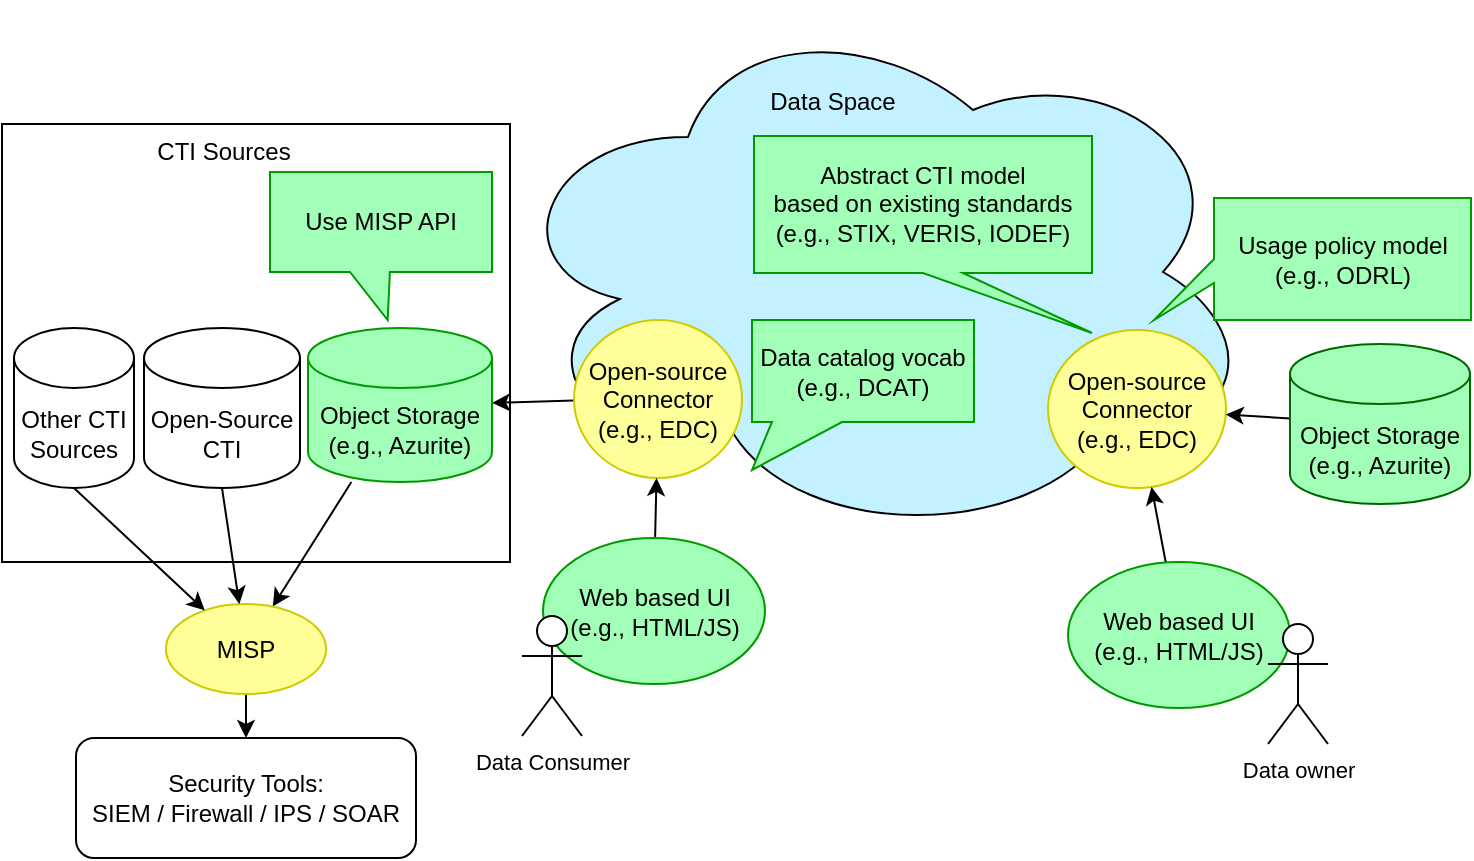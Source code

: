 <mxfile version="22.1.2" type="device">
  <diagram name="Page-1" id="ogQR0vbufsRBDoe3NQwy">
    <mxGraphModel dx="1174" dy="574" grid="1" gridSize="10" guides="1" tooltips="1" connect="1" arrows="1" fold="1" page="1" pageScale="1" pageWidth="1100" pageHeight="850" math="0" shadow="0">
      <root>
        <mxCell id="0" />
        <mxCell id="1" parent="0" />
        <mxCell id="HPTZdlK3wLMst6nRDZPx-6" value="" style="rounded=0;whiteSpace=wrap;html=1;" parent="1" vertex="1">
          <mxGeometry x="94" y="161" width="254" height="219" as="geometry" />
        </mxCell>
        <mxCell id="HPTZdlK3wLMst6nRDZPx-9" value="" style="rounded=0;orthogonalLoop=1;jettySize=auto;html=1;" parent="1" source="_ZGS0wOMplei5ZUW_Q5_-1" target="HPTZdlK3wLMst6nRDZPx-4" edge="1">
          <mxGeometry relative="1" as="geometry" />
        </mxCell>
        <mxCell id="CoPNUWldJfnN6J_34wdA-11" value="" style="ellipse;shape=cloud;whiteSpace=wrap;html=1;fillColor=#C4F1FF;" parent="1" vertex="1">
          <mxGeometry x="342" y="100" width="380" height="270" as="geometry" />
        </mxCell>
        <mxCell id="_ZGS0wOMplei5ZUW_Q5_-11" style="rounded=0;orthogonalLoop=1;jettySize=auto;html=1;" parent="1" source="fDsw_7z1_r8_yfR1lQKa-1" target="_ZGS0wOMplei5ZUW_Q5_-1" edge="1">
          <mxGeometry relative="1" as="geometry" />
        </mxCell>
        <mxCell id="fDsw_7z1_r8_yfR1lQKa-1" value="Open-source Connector&lt;br style=&quot;border-color: var(--border-color);&quot;&gt;(e.g., EDC)" style="ellipse;whiteSpace=wrap;html=1;aspect=fixed;strokeColor=#CCCC00;fillColor=#FFFF99;" parent="1" vertex="1">
          <mxGeometry x="380" y="259" width="84" height="79" as="geometry" />
        </mxCell>
        <mxCell id="fDsw_7z1_r8_yfR1lQKa-3" value="Open-source Connector&lt;br&gt;(e.g., EDC)" style="ellipse;whiteSpace=wrap;html=1;aspect=fixed;strokeColor=#CCCC00;fillColor=#FFFF99;" parent="1" vertex="1">
          <mxGeometry x="617" y="264" width="89" height="79" as="geometry" />
        </mxCell>
        <mxCell id="fDsw_7z1_r8_yfR1lQKa-5" value="Data Space" style="text;html=1;strokeColor=none;fillColor=none;align=center;verticalAlign=middle;whiteSpace=wrap;rounded=0;" parent="1" vertex="1">
          <mxGeometry x="469" y="135" width="81" height="30" as="geometry" />
        </mxCell>
        <mxCell id="_ZGS0wOMplei5ZUW_Q5_-1" value="Object Storage&lt;br style=&quot;border-color: var(--border-color);&quot;&gt;(e.g., Azurite)" style="shape=cylinder3;whiteSpace=wrap;html=1;boundedLbl=1;backgroundOutline=1;size=15;strokeColor=#009900;fillColor=#A1FFB7;" parent="1" vertex="1">
          <mxGeometry x="247" y="263" width="92" height="77" as="geometry" />
        </mxCell>
        <mxCell id="_ZGS0wOMplei5ZUW_Q5_-8" style="rounded=0;orthogonalLoop=1;jettySize=auto;html=1;" parent="1" source="_ZGS0wOMplei5ZUW_Q5_-2" target="fDsw_7z1_r8_yfR1lQKa-3" edge="1">
          <mxGeometry relative="1" as="geometry" />
        </mxCell>
        <mxCell id="_ZGS0wOMplei5ZUW_Q5_-2" value="Object Storage&lt;br&gt;(e.g., Azurite)" style="shape=cylinder3;whiteSpace=wrap;html=1;boundedLbl=1;backgroundOutline=1;size=15;strokeColor=#006600;fillColor=#A1FFB7;" parent="1" vertex="1">
          <mxGeometry x="738" y="271" width="90" height="80" as="geometry" />
        </mxCell>
        <mxCell id="HPTZdlK3wLMst6nRDZPx-2" value="Usage policy model&lt;br&gt;(e.g., ODRL)" style="shape=callout;whiteSpace=wrap;html=1;perimeter=calloutPerimeter;position2=1;strokeColor=#009900;fillColor=#A1FFB7;direction=south;base=12;" parent="1" vertex="1">
          <mxGeometry x="670" y="198" width="158.5" height="61" as="geometry" />
        </mxCell>
        <mxCell id="HPTZdlK3wLMst6nRDZPx-3" value="Data catalog vocab&lt;br style=&quot;border-color: var(--border-color);&quot;&gt;(e.g., DCAT)" style="shape=callout;whiteSpace=wrap;html=1;perimeter=calloutPerimeter;position2=0;base=35;strokeColor=#009900;fillColor=#A1FFB7;size=24;position=0.09;" parent="1" vertex="1">
          <mxGeometry x="469" y="259" width="111" height="75" as="geometry" />
        </mxCell>
        <mxCell id="HPTZdlK3wLMst6nRDZPx-33" style="rounded=0;orthogonalLoop=1;jettySize=auto;html=1;" parent="1" source="HPTZdlK3wLMst6nRDZPx-4" target="HPTZdlK3wLMst6nRDZPx-20" edge="1">
          <mxGeometry relative="1" as="geometry" />
        </mxCell>
        <mxCell id="HPTZdlK3wLMst6nRDZPx-4" value="MISP" style="ellipse;whiteSpace=wrap;html=1;aspect=fixed;strokeColor=#CCCC00;fillColor=#FFFF99;" parent="1" vertex="1">
          <mxGeometry x="176" y="401" width="80" height="45" as="geometry" />
        </mxCell>
        <mxCell id="HPTZdlK3wLMst6nRDZPx-12" style="rounded=0;orthogonalLoop=1;jettySize=auto;html=1;exitX=0.5;exitY=1;exitDx=0;exitDy=0;exitPerimeter=0;" parent="1" source="HPTZdlK3wLMst6nRDZPx-5" target="HPTZdlK3wLMst6nRDZPx-4" edge="1">
          <mxGeometry relative="1" as="geometry" />
        </mxCell>
        <mxCell id="HPTZdlK3wLMst6nRDZPx-5" value="Open-Source CTI" style="shape=cylinder3;whiteSpace=wrap;html=1;boundedLbl=1;backgroundOutline=1;size=15;" parent="1" vertex="1">
          <mxGeometry x="165" y="263" width="78" height="80" as="geometry" />
        </mxCell>
        <mxCell id="HPTZdlK3wLMst6nRDZPx-7" value="CTI Sources" style="text;html=1;strokeColor=none;fillColor=none;align=center;verticalAlign=middle;whiteSpace=wrap;rounded=0;" parent="1" vertex="1">
          <mxGeometry x="164" y="160" width="82" height="30" as="geometry" />
        </mxCell>
        <mxCell id="HPTZdlK3wLMst6nRDZPx-13" style="rounded=0;orthogonalLoop=1;jettySize=auto;html=1;exitX=0.5;exitY=1;exitDx=0;exitDy=0;exitPerimeter=0;" parent="1" source="HPTZdlK3wLMst6nRDZPx-8" target="HPTZdlK3wLMst6nRDZPx-4" edge="1">
          <mxGeometry relative="1" as="geometry" />
        </mxCell>
        <mxCell id="HPTZdlK3wLMst6nRDZPx-8" value="Other CTI&lt;br&gt;Sources" style="shape=cylinder3;whiteSpace=wrap;html=1;boundedLbl=1;backgroundOutline=1;size=15;" parent="1" vertex="1">
          <mxGeometry x="100" y="263" width="60" height="80" as="geometry" />
        </mxCell>
        <mxCell id="HPTZdlK3wLMst6nRDZPx-16" value="Use MISP API" style="shape=callout;whiteSpace=wrap;html=1;perimeter=calloutPerimeter;position2=0.53;base=20;size=24;position=0.36;strokeColor=#009900;fillColor=#A1FFB7;" parent="1" vertex="1">
          <mxGeometry x="228" y="185" width="111" height="74" as="geometry" />
        </mxCell>
        <mxCell id="HPTZdlK3wLMst6nRDZPx-20" value="Security Tools:&lt;br style=&quot;border-color: var(--border-color);&quot;&gt;SIEM / Firewall / IPS / SOAR" style="rounded=1;whiteSpace=wrap;html=1;" parent="1" vertex="1">
          <mxGeometry x="131" y="468" width="170" height="60" as="geometry" />
        </mxCell>
        <mxCell id="HPTZdlK3wLMst6nRDZPx-30" style="rounded=0;orthogonalLoop=1;jettySize=auto;html=1;" parent="1" source="HPTZdlK3wLMst6nRDZPx-27" target="fDsw_7z1_r8_yfR1lQKa-1" edge="1">
          <mxGeometry relative="1" as="geometry" />
        </mxCell>
        <mxCell id="HPTZdlK3wLMst6nRDZPx-27" value="Web based UI&lt;br style=&quot;border-color: var(--border-color);&quot;&gt;(e.g., HTML/JS)" style="ellipse;whiteSpace=wrap;html=1;strokeColor=#009900;fillColor=#A1FFB7;" parent="1" vertex="1">
          <mxGeometry x="364.5" y="368" width="111" height="73" as="geometry" />
        </mxCell>
        <mxCell id="HPTZdlK3wLMst6nRDZPx-32" style="rounded=0;orthogonalLoop=1;jettySize=auto;html=1;" parent="1" source="HPTZdlK3wLMst6nRDZPx-31" target="fDsw_7z1_r8_yfR1lQKa-3" edge="1">
          <mxGeometry relative="1" as="geometry" />
        </mxCell>
        <mxCell id="HPTZdlK3wLMst6nRDZPx-31" value="Web based UI&lt;br&gt;(e.g., HTML/JS)" style="ellipse;whiteSpace=wrap;html=1;strokeColor=#009900;fillColor=#A1FFB7;" parent="1" vertex="1">
          <mxGeometry x="627" y="380" width="111" height="73" as="geometry" />
        </mxCell>
        <mxCell id="HPTZdlK3wLMst6nRDZPx-34" value="Abstract CTI model&lt;br&gt;based on existing standards (e.g., STIX, VERIS, IODEF)" style="shape=callout;whiteSpace=wrap;html=1;perimeter=calloutPerimeter;position2=1;strokeColor=#009900;fillColor=#A1FFB7;" parent="1" vertex="1">
          <mxGeometry x="470" y="167" width="169" height="98.5" as="geometry" />
        </mxCell>
        <mxCell id="HPTZdlK3wLMst6nRDZPx-37" value="Data owner" style="shape=umlActor;verticalLabelPosition=bottom;verticalAlign=top;html=1;outlineConnect=0;fontFamily=Helvetica;fontSize=11;fontColor=default;" parent="1" vertex="1">
          <mxGeometry x="727" y="411" width="30" height="60" as="geometry" />
        </mxCell>
        <mxCell id="HPTZdlK3wLMst6nRDZPx-40" value="Data Consumer" style="shape=umlActor;verticalLabelPosition=bottom;verticalAlign=top;html=1;outlineConnect=0;fontFamily=Helvetica;fontSize=11;fontColor=default;" parent="1" vertex="1">
          <mxGeometry x="354" y="407" width="30" height="60" as="geometry" />
        </mxCell>
      </root>
    </mxGraphModel>
  </diagram>
</mxfile>
